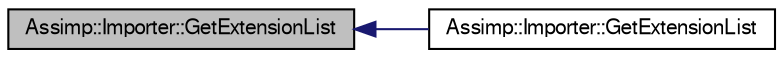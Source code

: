 digraph G
{
  bgcolor="transparent";
  edge [fontname="FreeSans",fontsize=10,labelfontname="FreeSans",labelfontsize=10];
  node [fontname="FreeSans",fontsize=10,shape=record];
  rankdir=LR;
  Node1 [label="Assimp::Importer::GetExtensionList",height=0.2,width=0.4,color="black", fillcolor="grey75", style="filled" fontcolor="black"];
  Node1 -> Node2 [dir=back,color="midnightblue",fontsize=10,style="solid"];
  Node2 [label="Assimp::Importer::GetExtensionList",height=0.2,width=0.4,color="black",URL="$class_assimp_1_1_importer.html#6ab684351c55e170de3c5b7d730b306d",tooltip="Get a full list of all file extensions supported by ASSIMP."];
}
